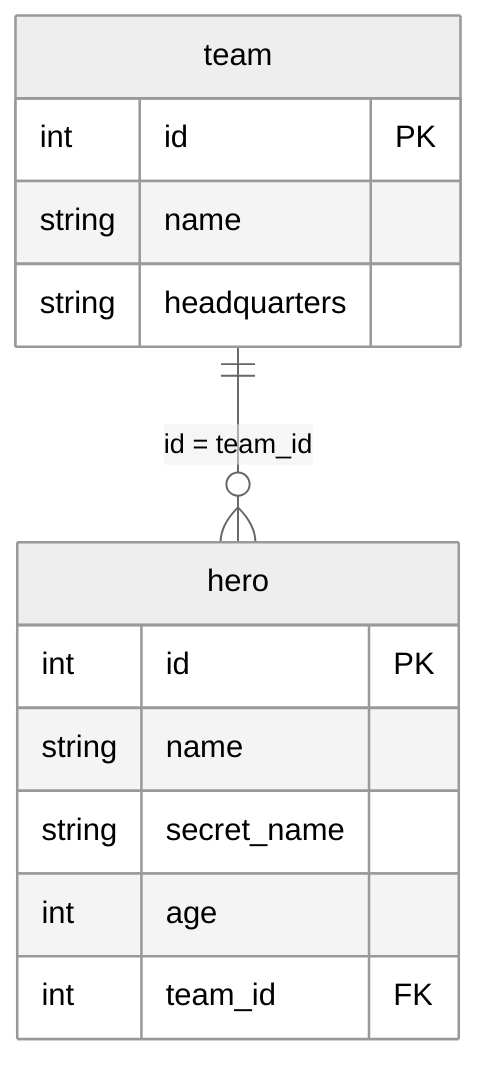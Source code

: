 %%{init: {'theme':'neutral'}}%%
erDiagram
    team ||--o{ hero : "id = team_id"

    team {
        int id PK
        string name
        string headquarters
    }

    hero {
        int id PK
        string name
        string secret_name
        int age
        int team_id FK
    }
